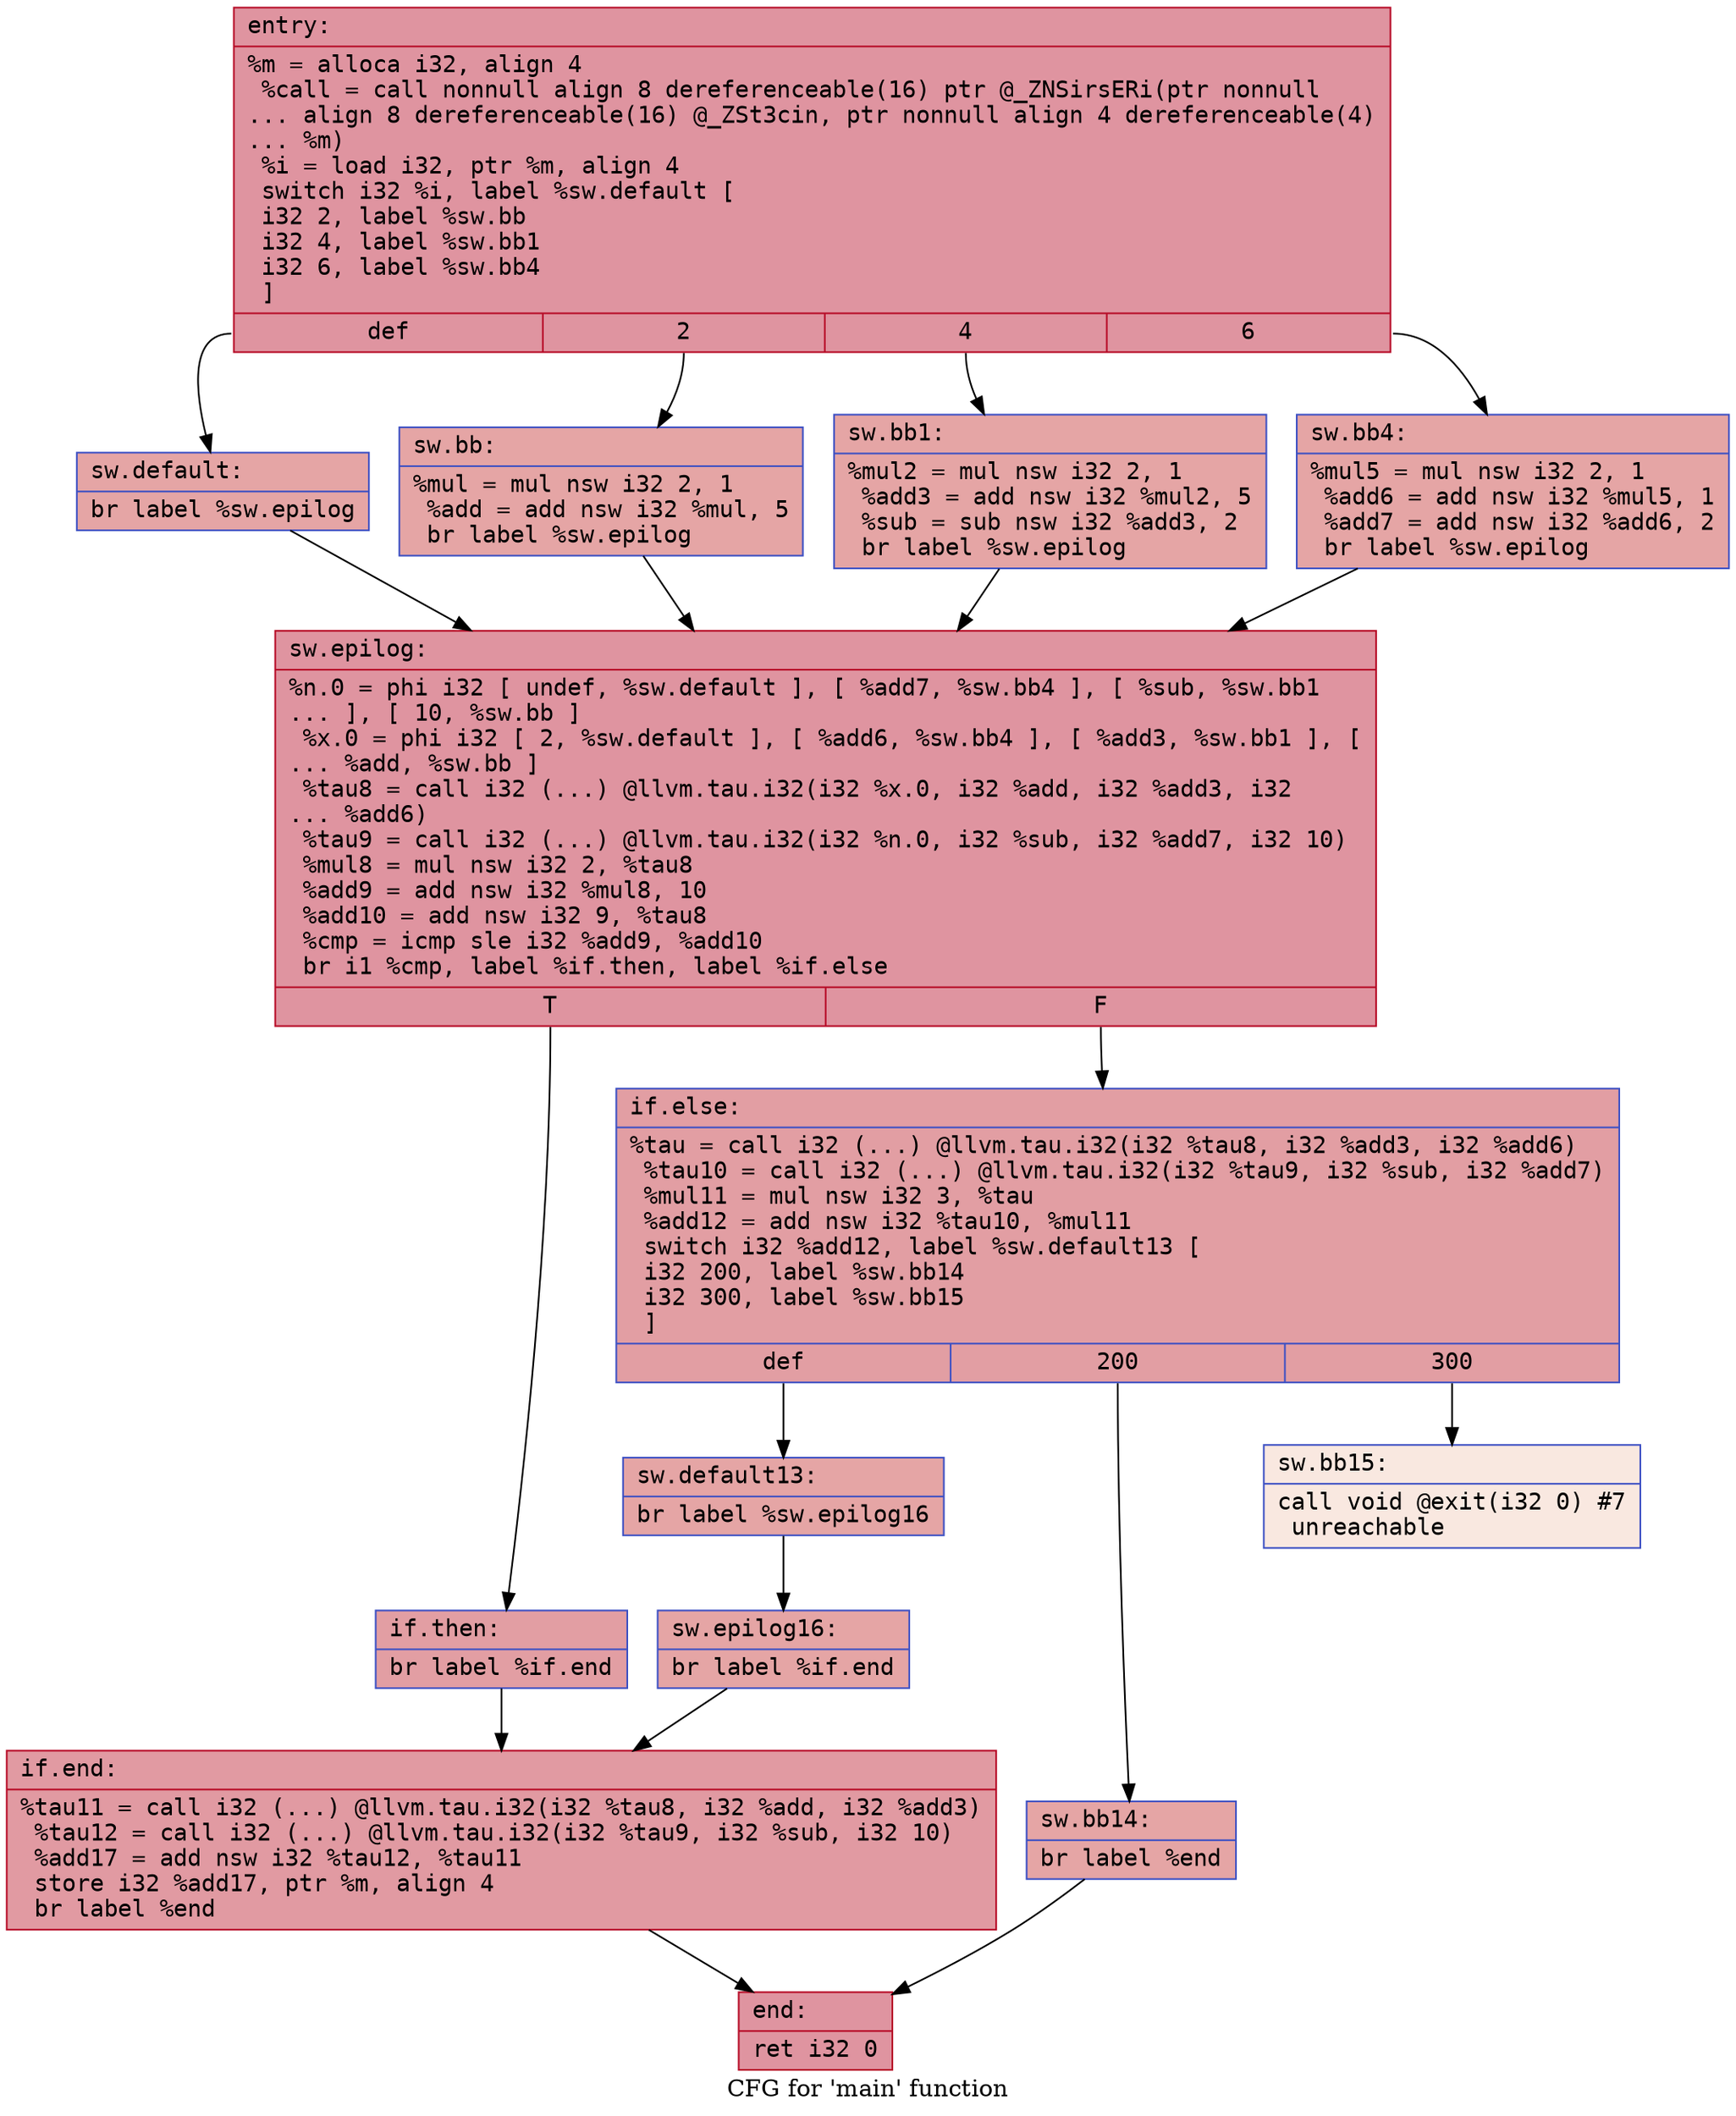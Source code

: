 digraph "CFG for 'main' function" {
	label="CFG for 'main' function";

	Node0x56e27a46a1b0 [shape=record,color="#b70d28ff", style=filled, fillcolor="#b70d2870" fontname="Courier",label="{entry:\l|  %m = alloca i32, align 4\l  %call = call nonnull align 8 dereferenceable(16) ptr @_ZNSirsERi(ptr nonnull\l... align 8 dereferenceable(16) @_ZSt3cin, ptr nonnull align 4 dereferenceable(4)\l... %m)\l  %i = load i32, ptr %m, align 4\l  switch i32 %i, label %sw.default [\l    i32 2, label %sw.bb\l    i32 4, label %sw.bb1\l    i32 6, label %sw.bb4\l  ]\l|{<s0>def|<s1>2|<s2>4|<s3>6}}"];
	Node0x56e27a46a1b0:s0 -> Node0x56e27a4cd680;
	Node0x56e27a46a1b0:s1 -> Node0x56e27a4cd7a0;
	Node0x56e27a46a1b0:s2 -> Node0x56e27a4cd8b0;
	Node0x56e27a46a1b0:s3 -> Node0x56e27a4cd9c0;
	Node0x56e27a4cd7a0 [shape=record,color="#3d50c3ff", style=filled, fillcolor="#c5333470" fontname="Courier",label="{sw.bb:\l|  %mul = mul nsw i32 2, 1\l  %add = add nsw i32 %mul, 5\l  br label %sw.epilog\l}"];
	Node0x56e27a4cd7a0 -> Node0x56e27a4cd820;
	Node0x56e27a4cd8b0 [shape=record,color="#3d50c3ff", style=filled, fillcolor="#c5333470" fontname="Courier",label="{sw.bb1:\l|  %mul2 = mul nsw i32 2, 1\l  %add3 = add nsw i32 %mul2, 5\l  %sub = sub nsw i32 %add3, 2\l  br label %sw.epilog\l}"];
	Node0x56e27a4cd8b0 -> Node0x56e27a4cd820;
	Node0x56e27a4cd9c0 [shape=record,color="#3d50c3ff", style=filled, fillcolor="#c5333470" fontname="Courier",label="{sw.bb4:\l|  %mul5 = mul nsw i32 2, 1\l  %add6 = add nsw i32 %mul5, 1\l  %add7 = add nsw i32 %add6, 2\l  br label %sw.epilog\l}"];
	Node0x56e27a4cd9c0 -> Node0x56e27a4cd820;
	Node0x56e27a4cd680 [shape=record,color="#3d50c3ff", style=filled, fillcolor="#c5333470" fontname="Courier",label="{sw.default:\l|  br label %sw.epilog\l}"];
	Node0x56e27a4cd680 -> Node0x56e27a4cd820;
	Node0x56e27a4cd820 [shape=record,color="#b70d28ff", style=filled, fillcolor="#b70d2870" fontname="Courier",label="{sw.epilog:\l|  %n.0 = phi i32 [ undef, %sw.default ], [ %add7, %sw.bb4 ], [ %sub, %sw.bb1\l... ], [ 10, %sw.bb ]\l  %x.0 = phi i32 [ 2, %sw.default ], [ %add6, %sw.bb4 ], [ %add3, %sw.bb1 ], [\l... %add, %sw.bb ]\l  %tau8 = call i32 (...) @llvm.tau.i32(i32 %x.0, i32 %add, i32 %add3, i32\l... %add6)\l  %tau9 = call i32 (...) @llvm.tau.i32(i32 %n.0, i32 %sub, i32 %add7, i32 10)\l  %mul8 = mul nsw i32 2, %tau8\l  %add9 = add nsw i32 %mul8, 10\l  %add10 = add nsw i32 9, %tau8\l  %cmp = icmp sle i32 %add9, %add10\l  br i1 %cmp, label %if.then, label %if.else\l|{<s0>T|<s1>F}}"];
	Node0x56e27a4cd820:s0 -> Node0x56e27a4cd930;
	Node0x56e27a4cd820:s1 -> Node0x56e27a4cf0a0;
	Node0x56e27a4cd930 [shape=record,color="#3d50c3ff", style=filled, fillcolor="#be242e70" fontname="Courier",label="{if.then:\l|  br label %if.end\l}"];
	Node0x56e27a4cd930 -> Node0x56e27a4cf040;
	Node0x56e27a4cf0a0 [shape=record,color="#3d50c3ff", style=filled, fillcolor="#be242e70" fontname="Courier",label="{if.else:\l|  %tau = call i32 (...) @llvm.tau.i32(i32 %tau8, i32 %add3, i32 %add6)\l  %tau10 = call i32 (...) @llvm.tau.i32(i32 %tau9, i32 %sub, i32 %add7)\l  %mul11 = mul nsw i32 3, %tau\l  %add12 = add nsw i32 %tau10, %mul11\l  switch i32 %add12, label %sw.default13 [\l    i32 200, label %sw.bb14\l    i32 300, label %sw.bb15\l  ]\l|{<s0>def|<s1>200|<s2>300}}"];
	Node0x56e27a4cf0a0:s0 -> Node0x56e27a4cf120;
	Node0x56e27a4cf0a0:s1 -> Node0x56e27a4cf650;
	Node0x56e27a4cf0a0:s2 -> Node0x56e27a4cf760;
	Node0x56e27a4cf120 [shape=record,color="#3d50c3ff", style=filled, fillcolor="#c5333470" fontname="Courier",label="{sw.default13:\l|  br label %sw.epilog16\l}"];
	Node0x56e27a4cf120 -> Node0x56e27a4cf5c0;
	Node0x56e27a4cf650 [shape=record,color="#3d50c3ff", style=filled, fillcolor="#c5333470" fontname="Courier",label="{sw.bb14:\l|  br label %end\l}"];
	Node0x56e27a4cf650 -> Node0x56e27a4cf6d0;
	Node0x56e27a4cf760 [shape=record,color="#3d50c3ff", style=filled, fillcolor="#f1ccb870" fontname="Courier",label="{sw.bb15:\l|  call void @exit(i32 0) #7\l  unreachable\l}"];
	Node0x56e27a4cf5c0 [shape=record,color="#3d50c3ff", style=filled, fillcolor="#c5333470" fontname="Courier",label="{sw.epilog16:\l|  br label %if.end\l}"];
	Node0x56e27a4cf5c0 -> Node0x56e27a4cf040;
	Node0x56e27a4cf040 [shape=record,color="#b70d28ff", style=filled, fillcolor="#bb1b2c70" fontname="Courier",label="{if.end:\l|  %tau11 = call i32 (...) @llvm.tau.i32(i32 %tau8, i32 %add, i32 %add3)\l  %tau12 = call i32 (...) @llvm.tau.i32(i32 %tau9, i32 %sub, i32 10)\l  %add17 = add nsw i32 %tau12, %tau11\l  store i32 %add17, ptr %m, align 4\l  br label %end\l}"];
	Node0x56e27a4cf040 -> Node0x56e27a4cf6d0;
	Node0x56e27a4cf6d0 [shape=record,color="#b70d28ff", style=filled, fillcolor="#b70d2870" fontname="Courier",label="{end:\l|  ret i32 0\l}"];
}
